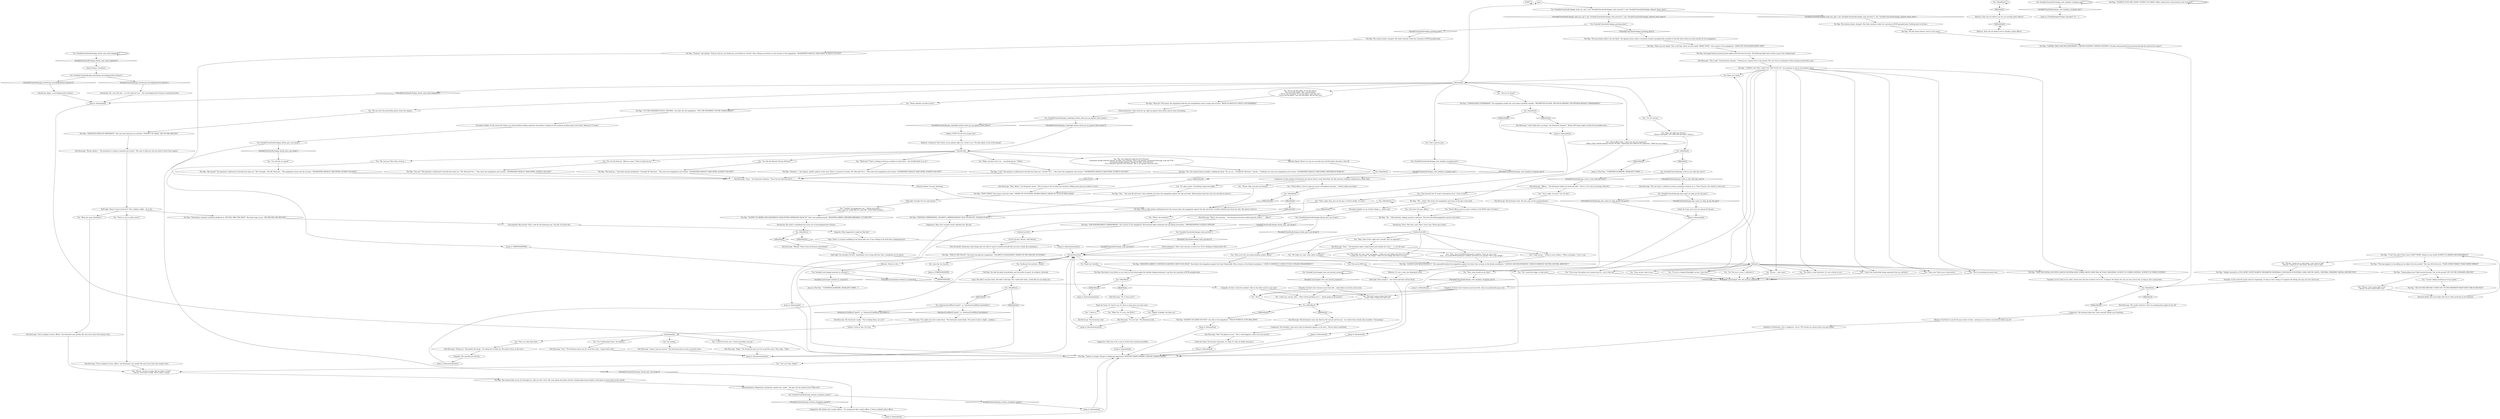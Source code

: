 # BOARDWALK / THE PIGS
# The Pigs! Evrart arranges you to meet the woman who has been posing as a police officer. She's carrying an attachment of sirens and police lights. She's got your gun.
# ==================================================
digraph G {
	  0 [label="START"];
	  1 [label="input"];
	  2 [label="You: \"Ma'am, I'm here to help. Tell me what's wrong.\"\n\"Ma'am, we're here to help. Tell us what's wrong.\""];
	  3 [label="The Pigs: \"Disturbance reported, authorize deadly force. SECTOR, TAKE THE SHOT!\" Her head snaps at you. \"BIG RED KEY, BIG RED KEY!\""];
	  4 [label="You: \"Let's just talk, alright?\""];
	  5 [label="Reaction Speed: Her eyes bulge with terror. Veins protrude on her forehead."];
	  6 [label="The Pigs: \"Subject yourself to a FULL BODY CAVITY SEARCH! PROHIBITED MATERIALS CONCEALED IN NOSTRILS, EARS, MOUTH, NAVEL, URETHRA, FORESKIN, VAGINA, AND RECTUM!\""];
	  7 [label="The Pigs: \"LATERAL VASCULAR NECK RESTRAINT! CAROTID SLEEPER! CAROTID SLEEPER! Critically reducing blood from passing through the neck of the suspect!\""];
	  8 [label="Jump to: [thereareitemshere]"];
	  9 [label="You: IsKimHere()"];
	  10 [label="IsKimHere()", shape=diamond];
	  11 [label="!(IsKimHere())", shape=diamond];
	  12 [label="Kim Kitsuragi: \"Easy...\" the lieutenant whispers. \"Press her too hard and she'll...\""];
	  13 [label="Untitled hub (02)"];
	  14 [label="You: IsKimHere()"];
	  15 [label="IsKimHere()", shape=diamond];
	  16 [label="!(IsKimHere())", shape=diamond];
	  17 [label="Untitled hub (03)"];
	  18 [label="Composure: In this moment of hesitation she almost doesn't seem disturbed, but like someone suddenly waking from a deep sleep."];
	  19 [label="You: Variable[\"boardwalk.thepigs_redc_handeye_recognize_gun\"]"];
	  20 [label="Variable[\"boardwalk.thepigs_redc_handeye_recognize_gun\"]", shape=diamond];
	  21 [label="!(Variable[\"boardwalk.thepigs_redc_handeye_recognize_gun\"])", shape=diamond];
	  22 [label="Kim Kitsuragi: \"This is bad,\" the lieutenant whispers. \"Getting your weapon back is the priority. We can't have an unhinged civilian running around with a gun.\""];
	  23 [label="Interfacing: Her hand is trembling from some sort of neurodegenerative disease."];
	  24 [label="Reaction Speed: There's no way you can take aim and fire before she gets a shot off."];
	  25 [label="You: \"I'm with the rat squad!\""];
	  26 [label="Electrochemistry: Magnesium, drouamine, maybe even  speed... My god, she has speed on her? What else?"];
	  27 [label="Visual Calculus: Recent. Self-inflicted."];
	  28 [label="Logic: There's a scenario unfolding in her head right now. It has nothing to do with what's happening here."];
	  29 [label="You: Variable[\"boardwalk.thepigs_blackc_emp_what_happened\"]"];
	  30 [label="Variable[\"boardwalk.thepigs_blackc_emp_what_happened\"]", shape=diamond];
	  31 [label="!(Variable[\"boardwalk.thepigs_blackc_emp_what_happened\"])", shape=diamond];
	  32 [label="You: Nope, not right now. [Leave.]\n\"Doesn't look good. Let's deal with this later.\" [Leave.]"];
	  33 [label="The Pigs: \"SUSPECT IS ON THE LOOSE! SUSPECT AT LARGE! Officer administers street justice at her own peril!\""];
	  34 [label="The Pigs: \"THAT ONE EXTRA LICK WITH A BATON OR EXTRA KNEE STRIKE ABOVE WHAT WAS ACTUALLY REQUIRED! SUSPECT IS UNDER CONTROL! SUSPECT IS UNDER CONTROL!\""];
	  35 [label="You: \"No! I need this ledger to take notes.\""];
	  36 [label="The Pigs: She doesn't even flinch as you reach out and disentangle the familiar-looking lieutenant's cap from her mountain of RCM paraphernalia."];
	  37 [label="The Pigs: The old woman doesn't react to your touch."];
	  38 [label="Jump to: [THEPIGSISDONE]"];
	  39 [label="The Pigs: \"Fuck-up,\" she repeats, \"fuck up, fuck up, you fucked up, you fucked up, Gareth!\" Spit is flying everywhere as she screams in the megaphone: \"AGGRAVATED ASSAULT, MAN DOWN, SUSPECT ON FOOT!\""];
	  40 [label="Perception (Sight): Is one of those things a... police cap?"];
	  41 [label="You: \"That's right, Pigs, give me the gun. It will be alright. It's mine.\""];
	  42 [label="Jump to: [The Pigs: \"\"CONFINED QUARTERS, ASSAILANT COMIN...\"]"];
	  43 [label="You: Variable[\"yard.hanged_shot_and_missed_cunoesse\"]"];
	  44 [label="Variable[\"yard.hanged_shot_and_missed_cunoesse\"]", shape=diamond];
	  45 [label="!(Variable[\"yard.hanged_shot_and_missed_cunoesse\"])", shape=diamond];
	  46 [label="The Pigs: \"Failure to comply. Suspect is displaying aggression! OFFICER UNDER DURESS! OFFICER UNDER DURESS!\""];
	  47 [label="themainhub"];
	  48 [label="The Pigs: \"The man appears to be pulling out an object from his pocket!\" Her eyes fill with terror. \"FEAR UNDER THREAT! FEAR UNDER THREAT!\""];
	  49 [label="You: \"I'm not moving.\""];
	  50 [label="You: \"Careful, I'm packing fire too...\" (Flash your piece.)\n\"I got a gun too! Looks like it's a gun-off!\" (Cock *both* barrels.)"];
	  51 [label="Suggestion: There has to be a way to resolve this situation peacefully."];
	  52 [label="Kim Kitsuragi: The lieutenant coughs. \"You're taking those, are you?\""];
	  53 [label="You: Say nothing."];
	  54 [label="Kim Kitsuragi: \"Sure.\" The lieutenant gives you his usual firm stare. \"I guess that's fine.\""];
	  55 [label="The Pigs: With a swift, poorly coordinated move the woman slams the megaphone against her lips and teeth. A trickle of blood runs down her chin. She doesn't notice it."];
	  56 [label="Esprit de Corps: It's hard to say. It's been so long since you wore yours."];
	  57 [label="Rhetoric: Hands on the...?"];
	  58 [label="Untitled hub"];
	  59 [label="The Pigs: \"GET ON THE GROUND! I WANT YOU ON THE PAVEMENT RIGHT NOW! THIS IS THE PIGS!\""];
	  60 [label="You: IsKimHere()"];
	  61 [label="IsKimHere()", shape=diamond];
	  62 [label="!(IsKimHere())", shape=diamond];
	  63 [label="You: Variable[\"boardwalk.thepigs_took_rcm_cap\"]  and  Variable[\"boardwalk.thepigs_took_narcotics\"]  and  Variable[\"boardwalk.thepigs_altgreet_items_done\"]"];
	  64 [label="Variable[\"boardwalk.thepigs_took_rcm_cap\"]  and  Variable[\"boardwalk.thepigs_took_narcotics\"]  and  Variable[\"boardwalk.thepigs_altgreet_items_done\"]", shape=diamond];
	  65 [label="!(Variable[\"boardwalk.thepigs_took_rcm_cap\"]  and  Variable[\"boardwalk.thepigs_took_narcotics\"]  and  Variable[\"boardwalk.thepigs_altgreet_items_done\"])", shape=diamond];
	  66 [label="Kim Kitsuragi: \"I guess I got my answer.\" The lieutenant gives you his usual firm stare."];
	  67 [label="You: \"Yes, I'm the back-up.\" (Resist a yawn.) \"Here to back you up.\""];
	  68 [label="The Pigs: \"Nowhere...\" she repeats, sudden sadness in her eyes. There's a moment of clarity. \"Mr. Morrand? No I...\" She raises the megaphone and screams: \"AGGRAVATED ASSAULT, MAN DOWN, SUSPECT ON FOOT!\""];
	  69 [label="Jump to: [thereareitemshere]"];
	  70 [label="Interfacing: That's *the* gun, man! That's *your* gun. Please get it back!"];
	  71 [label="Interfacing: Yes, sure. But also -- in a less abstract way -- the neurodegenerative disease I mentioned earlier."];
	  72 [label="The Pigs: Scavenged battery-powered police lights protrude from her back. The flickering light-show reveals a gun in her shaking hand."];
	  73 [label="Kim Kitsuragi: \"You're making it worse, officer,\" the lieutenant says quietly. His eyes never leave the woman's face."];
	  74 [label="The Pigs: \"CONFISCATED CONTRABAND!\" The megaphone makes her voice almost painfully metallic. \"RESTRICTED ACCESS, TWO KILOS MISSING, EYE-WITNESS REPORT COMPROMISED!\""];
	  75 [label="Kim Kitsuragi: \"Thank you.\" He pockets the drugs. \"I'm doing this to help you. We need to focus on the case.\""];
	  76 [label="You: \"You're right, of course. Let's do this!\""];
	  77 [label="Jump to: [IsKimHere()]"];
	  78 [label="You: Time to get my gun!"];
	  79 [label="You: Variable[\"boardwalk.thepigs_redc_handeye_recognize_gun\"]"];
	  80 [label="Variable[\"boardwalk.thepigs_redc_handeye_recognize_gun\"]", shape=diamond];
	  81 [label="!(Variable[\"boardwalk.thepigs_redc_handeye_recognize_gun\"])", shape=diamond];
	  82 [label="You: \"What's the situation?\""];
	  83 [label="Jump to: [themainhub]"];
	  84 [label="Empathy: What happened to make her like this?"];
	  85 [label="Logic: She didn't consume them. She didn't look high. She 'confiscated' them, a little like you are doing now."];
	  86 [label="You: \"Kim?\""];
	  87 [label="Rhetoric: Confirmed. Don't listen to your glands right now. Listen to me. The lady asked, if you're the backup?"];
	  88 [label="Rhetoric: Does she not believe you're actually a police officer?"];
	  89 [label="Jump to: [themainhub]"];
	  90 [label="Kim Kitsuragi: \"Madam! Please drop the firearm immediately!\""];
	  91 [label="You: \"Easy, ma'am, take it easy...\""];
	  92 [label="You: \"Wait, what should we do, Kim?\""];
	  93 [label="Composure: His shoulders relax and a look of realization appears in his eyes... Did he notice something?"];
	  94 [label="You: \"I wasn't taking anything out of my pocket.\""];
	  95 [label="You: \"It's just a standard flashlight, ma'am. Calm down.\""];
	  96 [label="You: \"Ma'am... I got a gun.\""];
	  97 [label="The Pigs: \"DON'T MOVE!\" She seems to grit her teeth. \"HANDS ON YOUR HEAD, HUMAN SHIELD! HANDS ON YOUR FUCKING HEAD!\""];
	  98 [label="THEPIGSISDONE"];
	  99 [label="Jump to: [THEPIGSISDONE]"];
	  100 [label="You: IsKimHere()"];
	  101 [label="IsKimHere()", shape=diamond];
	  102 [label="!(IsKimHere())", shape=diamond];
	  103 [label="You: \"Maybe. Probably. You know me.\""];
	  104 [label="Kim Kitsuragi: \"It's your hat.\" The lieutenant nods."];
	  105 [label="Kim Kitsuragi: \"Right.\" The lieutenant gives you his usual firm stare. Then sighs. \"Okay.\""];
	  106 [label="Kim Kitsuragi: \"I don't think she's on drugs,\" the lieutenant whispers. \"Being *off* drugs might actually be the problem here...\""];
	  107 [label="Hand/Eye Coordination: This is dangerous. You're 70% certain you always leave your gun loaded."];
	  108 [label="Half Light: She's losing it -- one twitch and there will be blood."];
	  109 [label="Reaction Speed: Too late, lieutenant."];
	  110 [label="Jump to: [CheckEquipped(\"ledger_damaged\") || C ...]"];
	  111 [label="The Pigs: The woman looks at you, but through you. Like you don't exist. Her eyes gleam feverishly and the rotating police-beacon lights reveal deep scratch marks on her cheeks."];
	  112 [label="You: \"Please identify yourself, ma'am?\""];
	  113 [label="Suggestion: She thinks she's a police officer... Try treating her like a police officer. A *lower-ranking* police officer."];
	  114 [label="Jump to: [themainhub]"];
	  115 [label="The Pigs: \"Sir...\" She hesitates, looking around in confusion. The three barrelled pepperbox wavers in her hand."];
	  116 [label="You: Variable[\"boardwalk.thepigs_greeting_done\"]"];
	  117 [label="Variable[\"boardwalk.thepigs_greeting_done\"]", shape=diamond];
	  118 [label="!(Variable[\"boardwalk.thepigs_greeting_done\"])", shape=diamond];
	  119 [label="Kim Kitsuragi: \"You might not want to take those.\" The lieutenant states firmly. \"You seem to have a slight... problem...\""];
	  120 [label="The Pigs: \"I do?\" The question is addressed to herself more than you. \"Gareth? No I...\" She raises the megaphone and screams: \"AGGRAVATED ASSAULT, MAN DOWN, SUSPECT ON FOOT!\""];
	  121 [label="The Pigs: \"OFFICER COMPROMISED, UNLAWFUL IMPERSONATION! PIGS *EN ROUTE*, ENGAGE AT WILL!!!\""];
	  122 [label="You: \"That's it, you're under arrest!\""];
	  123 [label="The Pigs: \"Rat squad?\" The question is addressed to herself more than you. \"But I thought... But Mr. Morrand...\" The megaphone raises and she screams: \"AGGRAVATED ASSAULT, MAN DOWN, SUSPECT ON FOOT!\""];
	  124 [label="You: \"It's okay, ma'am. Everything's gonna be alright.\""];
	  125 [label="The Pigs: \"But...\" Her eyes fill with tears, then suddenly she slams the megaphone against her lips and teeth. Blood gushes down her chin, but she doesn't notice it."];
	  126 [label="Suggestion: Okay, she's actually *more* agitated now. My bad."];
	  127 [label="Rhetoric: It's not a code. Just disjointed words."];
	  128 [label="Kim Kitsuragi: \"Ma'am, please...\" The lieutenant is trying to maintain eye-contact. \"We want to help you, but you need to lower that weapon.\""];
	  129 [label="Jump to: [themainhub]"];
	  130 [label="You: IsKimHere()"];
	  131 [label="IsKimHere()", shape=diamond];
	  132 [label="!(IsKimHere())", shape=diamond];
	  133 [label="You: \"The sabre is only decorative. It's not a threat to you.\""];
	  134 [label="Jump to: [thereareitemshere]"];
	  135 [label="Kim Kitsuragi: \"Oh. Is that yours?\""];
	  136 [label="Jump to: [thereareitemshere]"];
	  137 [label="You: \"I'm *confiscating* these. As evidence.\""];
	  138 [label="drugtakinghub"];
	  139 [label="You: IsKimHere()"];
	  140 [label="IsKimHere()", shape=diamond];
	  141 [label="!(IsKimHere())", shape=diamond];
	  142 [label="The Pigs: \"You are?\" The question is addressed to herself more than you. \"Mr. Morrand? No I...\" She raises the megaphone and screams: \"AGGRAVATED ASSAULT, MAN DOWN, SUSPECT ON FOOT!\""];
	  143 [label="Jump to: [themainhub]"];
	  144 [label="Jump to: [themainhub]"];
	  145 [label="You: Variable[\"boardwalk.pigs_kim_esprit_its_okay_go_for_the_gun\"]"];
	  146 [label="Variable[\"boardwalk.pigs_kim_esprit_its_okay_go_for_the_gun\"]", shape=diamond];
	  147 [label="!(Variable[\"boardwalk.pigs_kim_esprit_its_okay_go_for_the_gun\"])", shape=diamond];
	  148 [label="Inland Empire: Loneliness."];
	  149 [label="Kim Kitsuragi: \"Officer...\" The lieutenant shakes his head and adds: \"There is *no* way I'm leaving it like this.\""];
	  150 [label="Kim Kitsuragi: The lieutenant nods. His eyes stay on the swaying firearm."];
	  151 [label="The Pigs: \"Put your hands where I can see them,\" the ageing woman under a mountain of police paraphernalia mumbles to herself, then notices you and reaches for the megaphone..."];
	  152 [label="Half Light: You shouldn't be here. Something's very wrong with her. She's completely out of control."];
	  153 [label="The Pigs: \"Wh... what?\" She lowers the megaphone and stares at the gun in her hand."];
	  154 [label="You: \"Ma'am, I just wanna talk to you.\"\n\"Ma'am, we just wanna talk to you.\""];
	  155 [label="You: IsKimHere()"];
	  156 [label="IsKimHere()", shape=diamond];
	  157 [label="!(IsKimHere())", shape=diamond];
	  158 [label="Kim Kitsuragi: The lieutenant nods."];
	  159 [label="You: \"Fine, you take them then.\""];
	  160 [label="You: SubstanceUsedMore(\"speed\")  or  SubstanceUsedMore(\"pyrholidon\")"];
	  161 [label="SubstanceUsedMore(\"speed\")  or  SubstanceUsedMore(\"pyrholidon\")", shape=diamond];
	  162 [label="!(SubstanceUsedMore(\"speed\")  or  SubstanceUsedMore(\"pyrholidon\"))", shape=diamond];
	  163 [label="The Pigs: \"But back-up...\" She looks around, bewildered. \"I thought Mr. Morrand...\" She raises the megaphone and screams: \"AGGRAVATED ASSAULT, MAN DOWN, SUSPECT ON FOOT!\""];
	  164 [label="You: Variable[\"boardwalk.thepigs_blackc_perc_saw_drugs\"]"];
	  165 [label="Variable[\"boardwalk.thepigs_blackc_perc_saw_drugs\"]", shape=diamond];
	  166 [label="!(Variable[\"boardwalk.thepigs_blackc_perc_saw_drugs\"])", shape=diamond];
	  167 [label="Empathy: He's grateful you did this."];
	  168 [label="Volition: Listen to him. For once."];
	  169 [label="You: Variable[\"boardwalk.thepigs_blackc_perc_saw_drugs\"]"];
	  170 [label="Variable[\"boardwalk.thepigs_blackc_perc_saw_drugs\"]", shape=diamond];
	  171 [label="!(Variable[\"boardwalk.thepigs_blackc_perc_saw_drugs\"])", shape=diamond];
	  172 [label="Electrochemistry: Yeah, back her up, right up against those boxes and do some sex-healing."];
	  173 [label="The Pigs: \"RESISTING ARREST! CONFINED QUARTERS! DROP YOUR HEAD!\" She bashes the megaphone against her head. Repeatedly. Then screams in the bloody mouthpiece: \"COME IN DISPATCH! COME IN FUCK! CIVILIAN ENGAGEMENT!!!\""];
	  174 [label="You: \"Eee... I'm in full RCM lieutenant's uniform. Trust me. I'm a cop.\"\n\"Eee... I'm in full RCM lieutenant's uniform and look at my partner. We're cops alright.\""];
	  175 [label="Esprit de Corps: Get the gun, lieutenant, it's okay. It's safe, he thinks. Just get it."];
	  176 [label="Jump to: [themainhub]"];
	  177 [label="You: IsKimHere()"];
	  178 [label="IsKimHere()", shape=diamond];
	  179 [label="!(IsKimHere())", shape=diamond];
	  180 [label="littlehub"];
	  181 [label="Jump to: [themainhub]"];
	  182 [label="The Pigs: The woman stands, slumped. She looks catatonic under her mountain of RCM paraphernalia."];
	  183 [label="You: Pick up the RCM cap."];
	  184 [label="You: \"I don't feel comfortable being separated from my multitool.\""];
	  185 [label="You: Leave her be. [Leave.]"];
	  186 [label="You: \"I'm with the Remote Viewers Division.\""];
	  187 [label="Composure: The situation looks bad. Calm yourself. Steady your breathing."];
	  188 [label="You: Variable[\"boardwalk.pigs_superhigh_elchem_back_you_up_against_those_boxes\"]"];
	  189 [label="Variable[\"boardwalk.pigs_superhigh_elchem_back_you_up_against_those_boxes\"]", shape=diamond];
	  190 [label="!(Variable[\"boardwalk.pigs_superhigh_elchem_back_you_up_against_those_boxes\"])", shape=diamond];
	  191 [label="Volition: STOP! For the love of god, don't."];
	  192 [label="Encyclopedia: Big red key? That's code for the battering ram. Cop talk. You know this."];
	  193 [label="You: \"Look, ma'am...\" (Point to your clothes.) \"White rectangles. I *am* a cop.\""];
	  194 [label="You: Variable[\"boardwalk.pigs_elchem_recognizes_speed\"]"];
	  195 [label="Variable[\"boardwalk.pigs_elchem_recognizes_speed\"]", shape=diamond];
	  196 [label="!(Variable[\"boardwalk.pigs_elchem_recognizes_speed\"])", shape=diamond];
	  197 [label="Empathy: So that's how Cunoesse must have felt... right before you fired a shot at her."];
	  198 [label="You: \"We can solve this peacefully, please lower the weapon.\""];
	  199 [label="You: \"Patrol officer, I have to sign you up for a disciplinary hearing...\" (Slowly shake your head.)"];
	  200 [label="The Pigs: \"OFFICER IN NEED OF ASSISTANCE!\" Her eyes dart between you and Kim. \"SUSPECT AT LARGE, GET ON THE GROUND!\""];
	  201 [label="The Pigs: The woman stands, slumped. She looks catatonic under her mountain of RCM paraphernalia. Nothing more to do here."];
	  202 [label="You: \"No! The tare is mine. I collected it.\""];
	  203 [label="You: \"Are you on drugs?\""];
	  204 [label="Kim Kitsuragi: \"Wait, officer!\" the lieutenant shouts. \"We're trying to *de*-escalate the situation! Adding more guns just makes it worse.\""];
	  205 [label="Half Light: Enough! Fry me some bacon!"];
	  206 [label="You: \"*Back-up*?! There's nothing to back up, nowhere to back down -- the terrible finale is on us!\""];
	  207 [label="You: \"Me, back-up? More like a fuck-up...\""];
	  208 [label="Pain Threshold: Sometimes when things get very bad it's good to remind yourself that you have a body. By scratching it."];
	  209 [label="Rhetoric: Does she not believe you two are actually police officers?"];
	  210 [label="You: \"Hey, you're the one impersonating a police officer!\""];
	  211 [label="You: Variable[\"boardwalk.pigs_interfacing_neurodegenerative_disease\"]"];
	  212 [label="Variable[\"boardwalk.pigs_interfacing_neurodegenerative_disease\"]", shape=diamond];
	  213 [label="!(Variable[\"boardwalk.pigs_interfacing_neurodegenerative_disease\"])", shape=diamond];
	  214 [label="You: IsKimHere()"];
	  215 [label="IsKimHere()", shape=diamond];
	  216 [label="!(IsKimHere())", shape=diamond];
	  217 [label="You: Raise your hands."];
	  218 [label="The Pigs: \"Back-up?\" She lowers the megaphone half-way, but immediately raises it again and screams: \"BACK-UP, BACK-UP! STATUS UNCONFIRMED!\""];
	  219 [label="You: \"You're not the police. *I* am the police.\"\n\"You're not the police. *We* are the police.\"\n\"You're not the police, *I* am the police. I am the Law!\"\n\"You're not the police, *we* are the police. We are the Law!\""];
	  220 [label="The Pigs: \"IT'S THE GODDAMN POLICE, SHIT-BAG,\" she yells into the megaphone. \"HUG THE PAVEMENT, YOU'RE UNDER ARREST!\""];
	  221 [label="The Pigs: \"SUSPECT AT LARGE ON FOOT,\" she yells in the megaphone. \"PIGS IN PURSUIT, CUFF HIM, BOYS!\""];
	  222 [label="The Pigs: \"LICENCE AND REGISTRATION!!!\" She repeatedly bashes the megaphone against her head, then screams in the bloody mouthpiece: \"LICENCE AND REGISTRATION! COME IN DISPATCH! SECTOR, SECTOR, AZIMUTH!!!\""];
	  223 [label="You: \"We really are cops. Look, white rectangles!\""];
	  224 [label="Kim Kitsuragi: \"Now...\" the lieutenant takes a deep breath and steadies his voice, \"... is not the time.\""];
	  225 [label="You: Variable[\"boardwalk.pigs_tried_to_exit_with_kim_once\"]"];
	  226 [label="Variable[\"boardwalk.pigs_tried_to_exit_with_kim_once\"]", shape=diamond];
	  227 [label="!(Variable[\"boardwalk.pigs_tried_to_exit_with_kim_once\"])", shape=diamond];
	  228 [label="Empathy: So that's how Cunoesse must have felt, when you pointed the gun at her."];
	  229 [label="You: \"Patrol officer Pigs, I need your gun for inspection.\"\n\"Officer, Pigs! Double-yefreitor Harrier Du Bois, requesting your sidearm for inspection.\" (Hold out your badge.)"];
	  230 [label="The Pigs: \"Superseding event! Split-second decision! Get on the ground! GET ON THE GODDAMN GROUND!\""];
	  231 [label="Kim Kitsuragi: \"Be careful, detective. Don't do anything that might set her off.\""];
	  232 [label="Empathy: In her mind the cavity search is happening, as long as she's saying it. It appears the things she says are very real to her."];
	  233 [label="Jump to: [themainhub]"];
	  234 [label="You: Confiscate the narcotics. (Wink!)"];
	  235 [label="The Pigs: You take the phial of pyrholidon and the bottle of speed. As evidence, obviously."];
	  236 [label="You: \"Baby, you know who I am -- everybody knows.\" (Wink.)"];
	  237 [label="Electrochemistry: There were narcotics in there too. You're thinking of taking them? Do!"];
	  238 [label="You: \"We really are cops. Look, my badge...\" (Take out your badge and show it to her.)\n\"I really am a cop. Look... my badge.\" (Take out your badge and show it to her.)"];
	  239 [label="The Pigs: \"COMPLY, OR I WILL LIGHT YOU THE FUCK UP!\" she continues to yell as she lumbers about."];
	  240 [label="The Pigs: \"Show me your hands. This is the Pigs. Show me your hands *RIGHT NOW*,\" she screams in the megaphone. \"SHOW ME YOUR HANDS RIGHT NOW!\""];
	  241 [label="The Pigs: \"THIS IS THE POLICE!\" She howls through her megaphone. \"UNLAWFUL ENGAGEMENT. HANDS ON THE GROUND, SCUM-BAG!\""];
	  242 [label="Jump to: [themainhub]"];
	  243 [label="You: \"Ma'am, I need you to calm down. I just want to talk.\"\n\"Ma'am, I need you to calm down. We just want to talk.\"
"];
	  244 [label="You: \"Easy, now. They're just chaincutters.\""];
	  245 [label="Jump to: [thereareitemshere]"];
	  246 [label="Half Light: Doesn't want to hurt her?! This is flight or fight -- do or die."];
	  247 [label="Jump to: [themainhub]"];
	  248 [label="You: IsKimHere()"];
	  249 [label="IsKimHere()", shape=diamond];
	  250 [label="!(IsKimHere())", shape=diamond];
	  251 [label="Kim Kitsuragi: \"You're making it worse, officer,\" the lieutenant says quietly. His eyes never leave the woman's face."];
	  252 [label="You: \"Suit yourself, but *I* need to decompress first.\" (Turn to leave.)"];
	  253 [label="Jump to: [The Pigs: \"\"CONFINED QUARTERS, ASSAILANT COMIN...\"]"];
	  254 [label="You: \"You're not getting the porta-reel...\""];
	  255 [label="Perception (Sight): As she waves her hands, you notice familiar-looking ampoules and packets sticking out the mountain of police gear on her back. Medicine? Or drugs?"];
	  256 [label="You: IsKimHere()"];
	  257 [label="IsKimHere()", shape=diamond];
	  258 [label="!(IsKimHere())", shape=diamond];
	  259 [label="You: \"I hear you, ma'am, look...\" (Start slowly bending over.) \"...hands going on the ground.\""];
	  260 [label="The Pigs: \"No,\" the crazed woman mumbles, shaking her head. \"No, no, no... I though Mr. Morrand... Gareth...\" Suddenly she raises the megaphone and screams: \"AGGRAVATED ASSAULT, MAN DOWN, OFFICERS IN PURSUIT!\""];
	  261 [label="Esprit de Corps: Just trust me and go for the gun."];
	  262 [label="Interfacing: Again, a neurodegenerative disease."];
	  263 [label="You: \"Mine? No. It's ours, the RCM's.\""];
	  264 [label="Kim Kitsuragi: \"We can't leave. A delirious civilian is pointing a firearm at us. *Your* firearm. You *need* to solve this.\""];
	  265 [label="You: \"Blow her away, lieutenant!\""];
	  266 [label="Kim Kitsuragi: The lieutenant's eyes stay fixed on the woman and her gun -- he studies them closely, then mumbles: \"Fascinating.\""];
	  267 [label="You: \"Patrol officer, you're in gross violation of the RCM Code of Conduct.\""];
	  268 [label="You: \"If you want the prybar you're gonna have to... pry it from me.\""];
	  269 [label="thereareitemshere"];
	  270 [label="You: \"I think so.\""];
	  271 [label="Rhetoric: You'll have to go for the gun sooner or later... perhaps you can learn crucial facts before you do?"];
	  272 [label="You: \"We *just* want to help, that's all.\"\n\"I *just* want to help you, that's all.\""];
	  273 [label="The Pigs: \"LAW ENFORCEMENT COMPROMISED,\" she screams in the megaphone. Red and blue lights illuminate the spit flying everywhere. \"IMPERSONATING A POLICE OFFICER!\""];
	  274 [label="You: Variable[\"yard.hanged_pointed_at_cunoesse\"]"];
	  275 [label="Variable[\"yard.hanged_pointed_at_cunoesse\"]", shape=diamond];
	  276 [label="!(Variable[\"yard.hanged_pointed_at_cunoesse\"])", shape=diamond];
	  277 [label="The Pigs: \"I *am* the police! Don't move! DON'T MOVE! Hands on your head! SUSPECT IS ARMED AND DANGEROUS!\""];
	  278 [label="The Pigs: \"SUSPECT IS ARMED AND DANGEROUS! REQUESTING IMMEDIATE BACK-UP!\" She's now panting heavily. \"RESISTING ARREST, BREAKER BREAKER, CUT HIM OFF!\""];
	  279 [label="Kim Kitsuragi: \"What's the situation...\" the lieutenant hesitates addressing the woman, \"... officer?\""];
	  280 [label="You: \"Just lower the gun, officer.\""];
	  281 [label="You: Variable[\"boardwalk.thepigs_took_narcotics\"]"];
	  282 [label="Variable[\"boardwalk.thepigs_took_narcotics\"]", shape=diamond];
	  283 [label="!(Variable[\"boardwalk.thepigs_took_narcotics\"])", shape=diamond];
	  284 [label="You: \"Wait, what if she's right and I actually *am* an imposter?\""];
	  285 [label="Kim Kitsuragi: \"See?\" He glances at you. \"This is what happens, when we're not around.\""];
	  286 [label="You: \"Please, Pigs, just give me the gun.\""];
	  287 [label="Empathy: In her mind you're under control now, the next moment you're not. It appears the things she says are very real to her, as long as she's saying them."];
	  288 [label="You: Shake her shoulder."];
	  289 [label="You: \"I need to do this case. I need everything I can get.\""];
	  290 [label="Empathy: So this is what the weather's like on the other end of a cop's gun?"];
	  291 [label="You: \"Yes. I'm a detective with the 41st Precinct.\"\n\"Lieutenant double-yefreitor Harrier Du Bois, 41st Precinct. This is my partner, Lieutenant Kitsuragi, from the 57th.\"\n\"Lieutenant double-yefreitor Harrier Du Bois, 41st Precinct.\"\n\"I'm a detective with the 41st Precinct. This is my partner from the 57th.\""];
	  0 -> 0
	  1 -> 63
	  2 -> 111
	  3 -> 192
	  4 -> 2
	  5 -> 277
	  6 -> 232
	  7 -> 60
	  8 -> 269
	  9 -> 9
	  9 -> 10
	  10 -> 279
	  11 -> 82
	  12 -> 109
	  13 -> 27
	  14 -> 14
	  14 -> 15
	  15 -> 209
	  16 -> 88
	  17 -> 193
	  17 -> 238
	  17 -> 174
	  17 -> 210
	  17 -> 284
	  17 -> 223
	  18 -> 124
	  18 -> 286
	  18 -> 199
	  19 -> 19
	  19 -> 20
	  20 -> 110
	  21 -> 77
	  22 -> 239
	  23 -> 214
	  24 -> 155
	  25 -> 123
	  26 -> 194
	  27 -> 208
	  28 -> 8
	  29 -> 29
	  29 -> 30
	  30 -> 148
	  31 -> 247
	  32 -> 177
	  33 -> 33
	  34 -> 287
	  35 -> 45
	  36 -> 100
	  37 -> 7
	  38 -> 98
	  39 -> 12
	  40 -> 164
	  41 -> 55
	  43 -> 43
	  43 -> 44
	  44 -> 197
	  45 -> 228
	  46 -> 4
	  47 -> 1
	  47 -> 229
	  47 -> 198
	  47 -> 203
	  47 -> 78
	  47 -> 112
	  47 -> 49
	  47 -> 219
	  47 -> 31
	  48 -> 230
	  49 -> 32
	  50 -> 278
	  51 -> 83
	  52 -> 168
	  53 -> 66
	  54 -> 136
	  55 -> 121
	  56 -> 263
	  56 -> 270
	  56 -> 103
	  57 -> 274
	  58 -> 67
	  58 -> 291
	  58 -> 236
	  58 -> 206
	  58 -> 207
	  58 -> 24
	  58 -> 186
	  59 -> 5
	  60 -> 61
	  60 -> 62
	  61 -> 231
	  62 -> 187
	  63 -> 64
	  63 -> 65
	  64 -> 201
	  65 -> 116
	  66 -> 136
	  67 -> 142
	  68 -> 12
	  69 -> 269
	  70 -> 17
	  71 -> 247
	  72 -> 22
	  73 -> 2
	  74 -> 139
	  75 -> 167
	  76 -> 150
	  78 -> 79
	  79 -> 80
	  79 -> 81
	  80 -> 18
	  81 -> 18
	  82 -> 273
	  83 -> 46
	  84 -> 28
	  85 -> 256
	  86 -> 130
	  87 -> 58
	  88 -> 16
	  89 -> 46
	  90 -> 152
	  91 -> 45
	  92 -> 21
	  93 -> 285
	  94 -> 59
	  95 -> 45
	  96 -> 45
	  97 -> 205
	  99 -> 98
	  100 -> 101
	  100 -> 102
	  101 -> 135
	  102 -> 134
	  103 -> 104
	  104 -> 69
	  105 -> 136
	  106 -> 233
	  107 -> 46
	  108 -> 176
	  109 -> 55
	  111 -> 26
	  112 -> 220
	  113 -> 144
	  114 -> 46
	  115 -> 70
	  116 -> 117
	  116 -> 118
	  117 -> 182
	  118 -> 151
	  119 -> 168
	  120 -> 12
	  121 -> 126
	  122 -> 251
	  123 -> 12
	  124 -> 125
	  125 -> 121
	  126 -> 181
	  127 -> 108
	  128 -> 246
	  129 -> 46
	  130 -> 131
	  130 -> 132
	  131 -> 266
	  132 -> 221
	  133 -> 45
	  134 -> 269
	  135 -> 56
	  136 -> 269
	  137 -> 54
	  138 -> 137
	  138 -> 289
	  138 -> 53
	  138 -> 159
	  139 -> 140
	  139 -> 141
	  140 -> 106
	  141 -> 233
	  142 -> 12
	  143 -> 46
	  144 -> 46
	  145 -> 146
	  145 -> 147
	  146 -> 261
	  147 -> 242
	  148 -> 211
	  149 -> 76
	  149 -> 252
	  150 -> 89
	  151 -> 240
	  152 -> 180
	  153 -> 280
	  153 -> 40
	  153 -> 267
	  154 -> 5
	  155 -> 156
	  155 -> 157
	  156 -> 204
	  157 -> 97
	  158 -> 69
	  159 -> 75
	  160 -> 161
	  160 -> 162
	  161 -> 119
	  162 -> 52
	  163 -> 12
	  164 -> 165
	  164 -> 166
	  165 -> 281
	  166 -> 269
	  167 -> 245
	  168 -> 138
	  169 -> 170
	  169 -> 171
	  170 -> 25
	  171 -> 113
	  172 -> 188
	  173 -> 108
	  174 -> 222
	  175 -> 143
	  176 -> 46
	  177 -> 178
	  177 -> 179
	  178 -> 225
	  179 -> 253
	  180 -> 96
	  180 -> 34
	  180 -> 133
	  180 -> 202
	  180 -> 268
	  180 -> 244
	  180 -> 184
	  180 -> 217
	  180 -> 91
	  180 -> 92
	  180 -> 254
	  180 -> 95
	  181 -> 46
	  182 -> 39
	  183 -> 35
	  184 -> 45
	  185 -> 99
	  186 -> 163
	  187 -> 271
	  188 -> 189
	  188 -> 190
	  189 -> 191
	  190 -> 58
	  191 -> 87
	  192 -> 84
	  193 -> 222
	  194 -> 195
	  194 -> 196
	  195 -> 129
	  196 -> 113
	  197 -> 272
	  197 -> 259
	  197 -> 86
	  198 -> 200
	  199 -> 248
	  200 -> 128
	  201 -> 37
	  202 -> 45
	  203 -> 74
	  204 -> 97
	  205 -> 50
	  206 -> 68
	  207 -> 38
	  208 -> 241
	  209 -> 16
	  210 -> 173
	  211 -> 212
	  211 -> 213
	  212 -> 71
	  213 -> 262
	  214 -> 216
	  214 -> 215
	  215 -> 90
	  216 -> 152
	  217 -> 47
	  218 -> 172
	  219 -> 218
	  220 -> 255
	  221 -> 114
	  222 -> 127
	  223 -> 222
	  224 -> 193
	  224 -> 238
	  224 -> 174
	  224 -> 210
	  224 -> 223
	  225 -> 226
	  225 -> 227
	  226 -> 149
	  227 -> 264
	  228 -> 272
	  228 -> 259
	  228 -> 86
	  229 -> 153
	  230 -> 154
	  230 -> 94
	  231 -> 187
	  232 -> 60
	  233 -> 46
	  234 -> 235
	  235 -> 85
	  236 -> 120
	  237 -> 269
	  238 -> 222
	  239 -> 96
	  239 -> 34
	  239 -> 133
	  239 -> 268
	  239 -> 244
	  239 -> 184
	  239 -> 217
	  239 -> 91
	  239 -> 254
	  239 -> 95
	  240 -> 72
	  241 -> 57
	  242 -> 46
	  243 -> 6
	  244 -> 45
	  245 -> 269
	  246 -> 265
	  246 -> 122
	  246 -> 3
	  247 -> 46
	  248 -> 249
	  248 -> 250
	  249 -> 11
	  250 -> 55
	  251 -> 2
	  252 -> 41
	  254 -> 45
	  255 -> 169
	  256 -> 257
	  256 -> 258
	  257 -> 160
	  258 -> 136
	  259 -> 130
	  260 -> 12
	  261 -> 242
	  262 -> 247
	  263 -> 104
	  264 -> 145
	  265 -> 73
	  266 -> 93
	  267 -> 115
	  268 -> 45
	  269 -> 288
	  269 -> 185
	  269 -> 234
	  269 -> 183
	  270 -> 158
	  271 -> 107
	  272 -> 130
	  273 -> 13
	  274 -> 275
	  274 -> 276
	  275 -> 42
	  276 -> 290
	  277 -> 48
	  277 -> 243
	  278 -> 23
	  279 -> 273
	  280 -> 115
	  281 -> 282
	  281 -> 283
	  282 -> 269
	  283 -> 237
	  284 -> 224
	  285 -> 175
	  286 -> 55
	  287 -> 60
	  288 -> 36
	  289 -> 105
	  290 -> 272
	  290 -> 259
	  290 -> 86
	  291 -> 260
}

